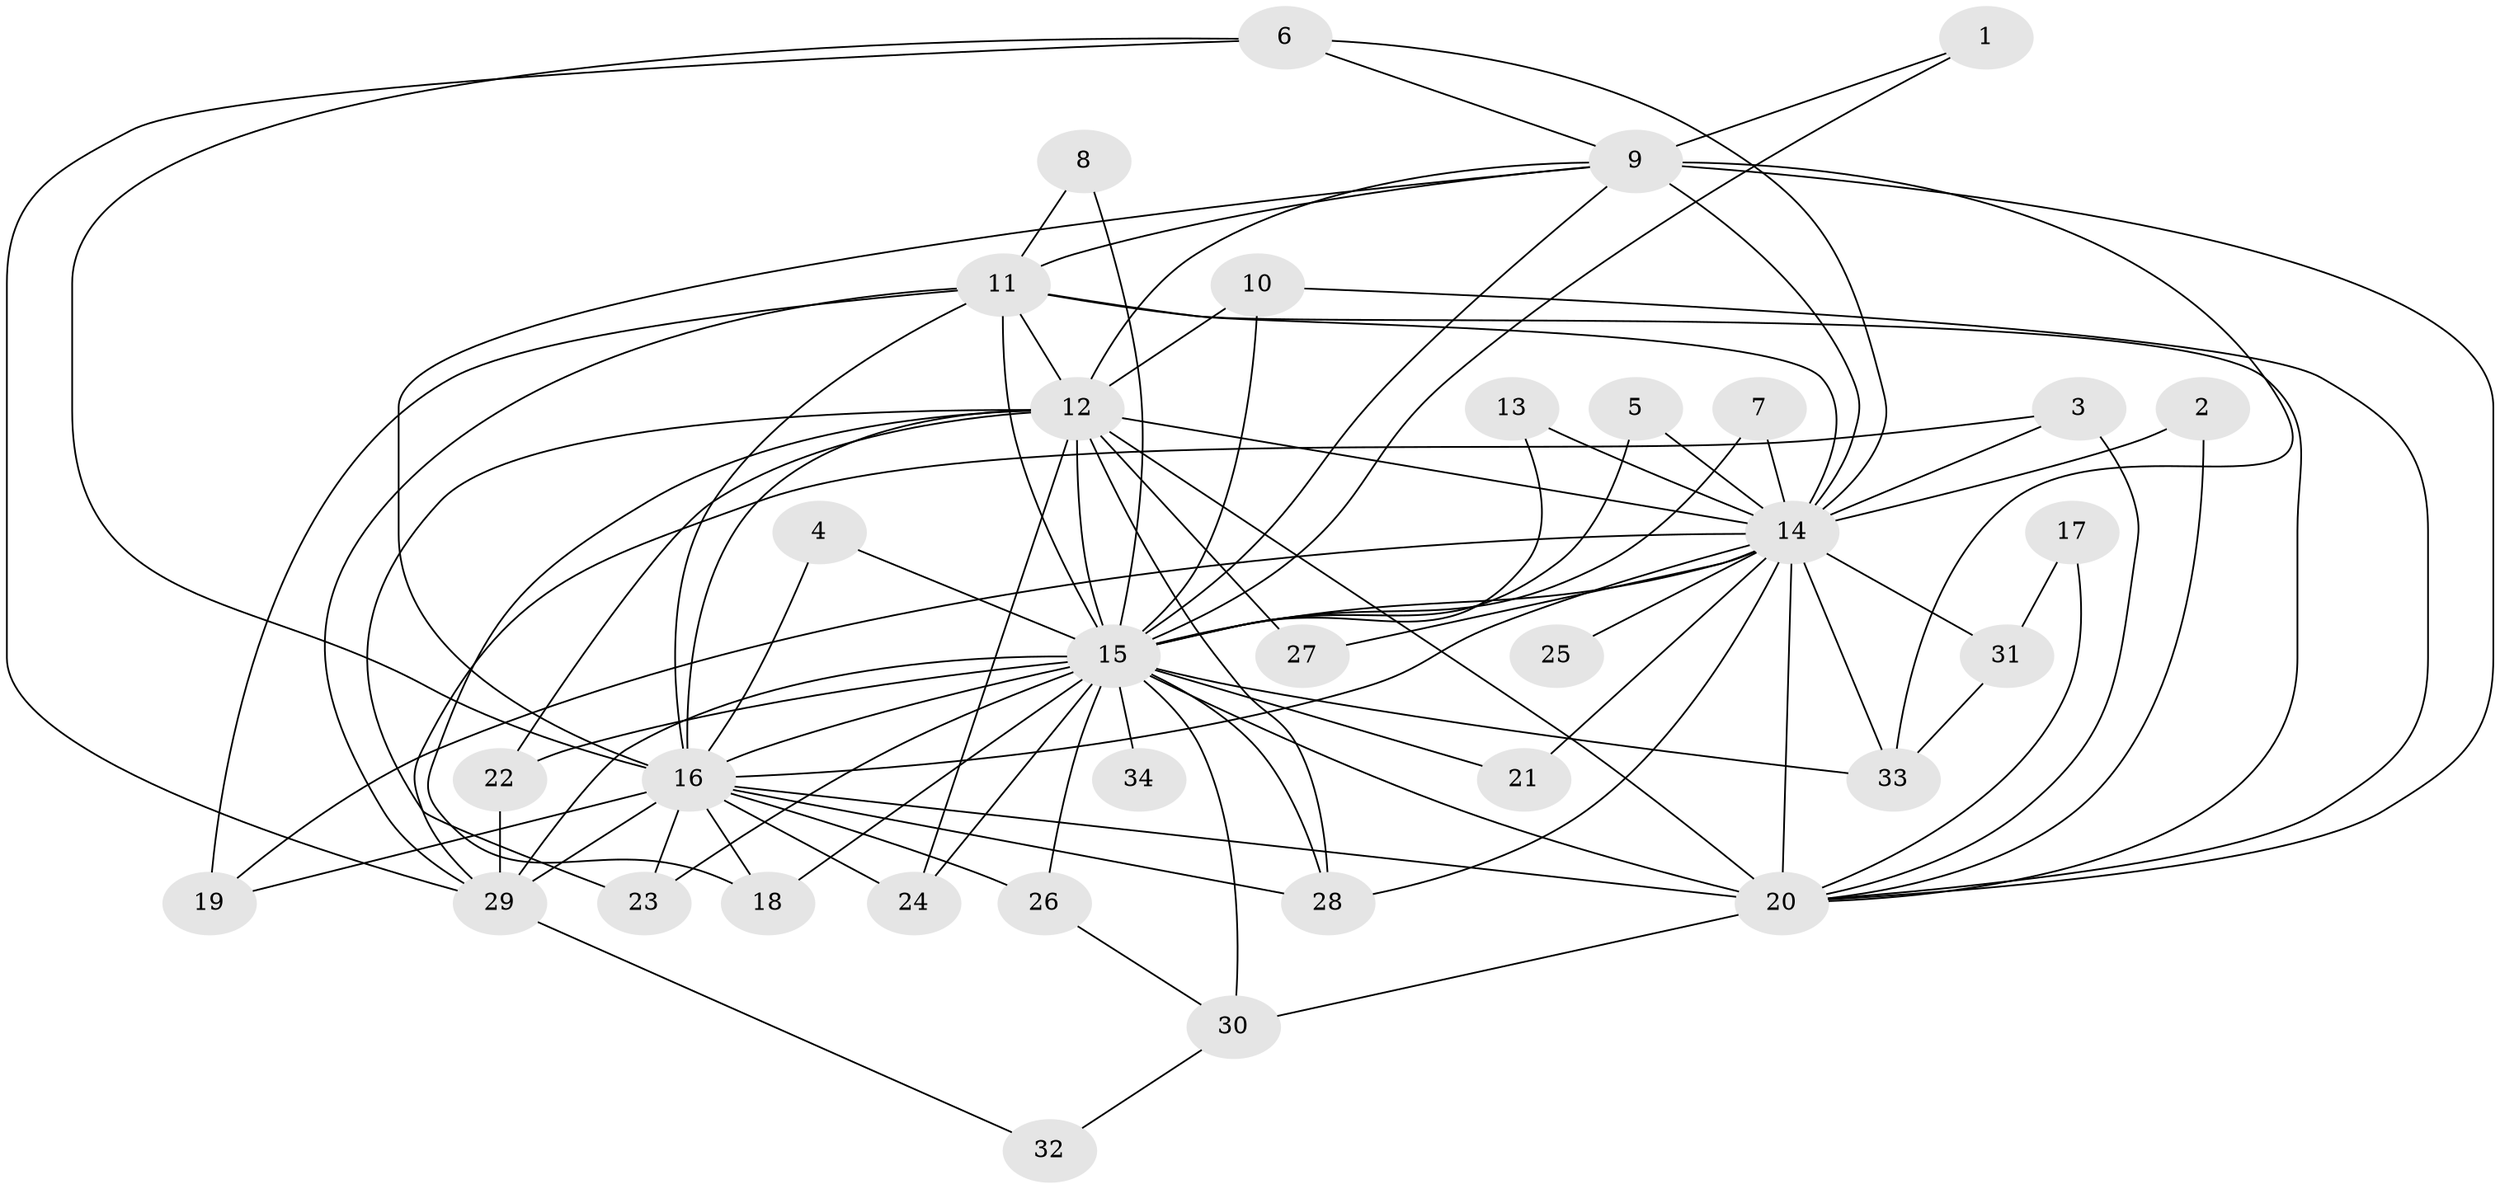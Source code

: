 // original degree distribution, {25: 0.014925373134328358, 13: 0.05970149253731343, 17: 0.014925373134328358, 20: 0.014925373134328358, 11: 0.014925373134328358, 26: 0.014925373134328358, 18: 0.014925373134328358, 4: 0.07462686567164178, 3: 0.26865671641791045, 2: 0.47761194029850745, 6: 0.014925373134328358, 5: 0.014925373134328358}
// Generated by graph-tools (version 1.1) at 2025/49/03/09/25 03:49:38]
// undirected, 34 vertices, 87 edges
graph export_dot {
graph [start="1"]
  node [color=gray90,style=filled];
  1;
  2;
  3;
  4;
  5;
  6;
  7;
  8;
  9;
  10;
  11;
  12;
  13;
  14;
  15;
  16;
  17;
  18;
  19;
  20;
  21;
  22;
  23;
  24;
  25;
  26;
  27;
  28;
  29;
  30;
  31;
  32;
  33;
  34;
  1 -- 9 [weight=1.0];
  1 -- 15 [weight=1.0];
  2 -- 14 [weight=1.0];
  2 -- 20 [weight=1.0];
  3 -- 14 [weight=1.0];
  3 -- 20 [weight=1.0];
  3 -- 29 [weight=1.0];
  4 -- 15 [weight=1.0];
  4 -- 16 [weight=1.0];
  5 -- 14 [weight=1.0];
  5 -- 15 [weight=1.0];
  6 -- 9 [weight=1.0];
  6 -- 14 [weight=1.0];
  6 -- 16 [weight=1.0];
  6 -- 29 [weight=1.0];
  7 -- 14 [weight=1.0];
  7 -- 15 [weight=1.0];
  8 -- 11 [weight=1.0];
  8 -- 15 [weight=1.0];
  9 -- 11 [weight=1.0];
  9 -- 12 [weight=2.0];
  9 -- 14 [weight=2.0];
  9 -- 15 [weight=2.0];
  9 -- 16 [weight=1.0];
  9 -- 20 [weight=3.0];
  9 -- 33 [weight=1.0];
  10 -- 12 [weight=1.0];
  10 -- 15 [weight=1.0];
  10 -- 20 [weight=1.0];
  11 -- 12 [weight=2.0];
  11 -- 14 [weight=1.0];
  11 -- 15 [weight=2.0];
  11 -- 16 [weight=1.0];
  11 -- 19 [weight=1.0];
  11 -- 20 [weight=3.0];
  11 -- 29 [weight=1.0];
  12 -- 14 [weight=1.0];
  12 -- 15 [weight=2.0];
  12 -- 16 [weight=1.0];
  12 -- 18 [weight=1.0];
  12 -- 20 [weight=4.0];
  12 -- 22 [weight=1.0];
  12 -- 23 [weight=1.0];
  12 -- 24 [weight=2.0];
  12 -- 27 [weight=1.0];
  12 -- 28 [weight=1.0];
  13 -- 14 [weight=2.0];
  13 -- 15 [weight=1.0];
  14 -- 15 [weight=2.0];
  14 -- 16 [weight=1.0];
  14 -- 19 [weight=1.0];
  14 -- 20 [weight=3.0];
  14 -- 21 [weight=1.0];
  14 -- 25 [weight=1.0];
  14 -- 27 [weight=1.0];
  14 -- 28 [weight=1.0];
  14 -- 31 [weight=1.0];
  14 -- 33 [weight=1.0];
  15 -- 16 [weight=2.0];
  15 -- 18 [weight=1.0];
  15 -- 20 [weight=6.0];
  15 -- 21 [weight=1.0];
  15 -- 22 [weight=1.0];
  15 -- 23 [weight=1.0];
  15 -- 24 [weight=1.0];
  15 -- 26 [weight=2.0];
  15 -- 28 [weight=2.0];
  15 -- 29 [weight=1.0];
  15 -- 30 [weight=2.0];
  15 -- 33 [weight=1.0];
  15 -- 34 [weight=1.0];
  16 -- 18 [weight=1.0];
  16 -- 19 [weight=1.0];
  16 -- 20 [weight=3.0];
  16 -- 23 [weight=1.0];
  16 -- 24 [weight=1.0];
  16 -- 26 [weight=1.0];
  16 -- 28 [weight=1.0];
  16 -- 29 [weight=1.0];
  17 -- 20 [weight=3.0];
  17 -- 31 [weight=1.0];
  20 -- 30 [weight=1.0];
  22 -- 29 [weight=1.0];
  26 -- 30 [weight=1.0];
  29 -- 32 [weight=1.0];
  30 -- 32 [weight=1.0];
  31 -- 33 [weight=1.0];
}
